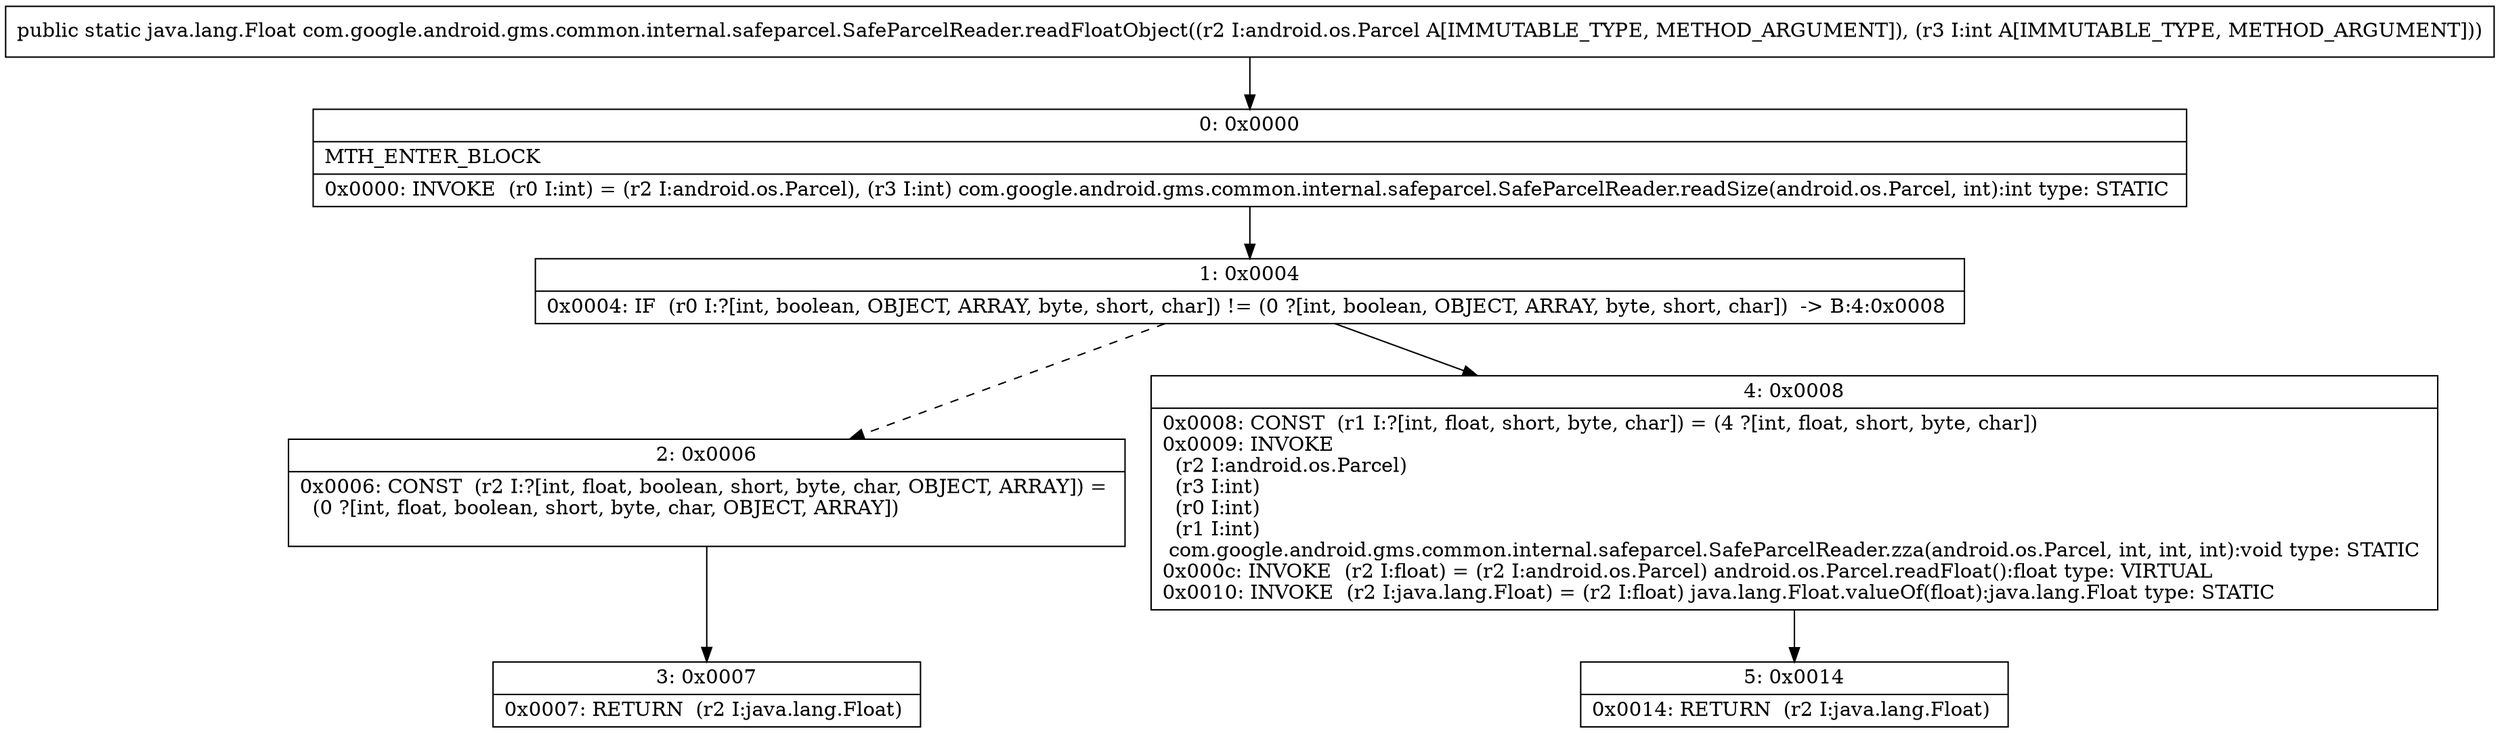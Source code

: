 digraph "CFG forcom.google.android.gms.common.internal.safeparcel.SafeParcelReader.readFloatObject(Landroid\/os\/Parcel;I)Ljava\/lang\/Float;" {
Node_0 [shape=record,label="{0\:\ 0x0000|MTH_ENTER_BLOCK\l|0x0000: INVOKE  (r0 I:int) = (r2 I:android.os.Parcel), (r3 I:int) com.google.android.gms.common.internal.safeparcel.SafeParcelReader.readSize(android.os.Parcel, int):int type: STATIC \l}"];
Node_1 [shape=record,label="{1\:\ 0x0004|0x0004: IF  (r0 I:?[int, boolean, OBJECT, ARRAY, byte, short, char]) != (0 ?[int, boolean, OBJECT, ARRAY, byte, short, char])  \-\> B:4:0x0008 \l}"];
Node_2 [shape=record,label="{2\:\ 0x0006|0x0006: CONST  (r2 I:?[int, float, boolean, short, byte, char, OBJECT, ARRAY]) = \l  (0 ?[int, float, boolean, short, byte, char, OBJECT, ARRAY])\l \l}"];
Node_3 [shape=record,label="{3\:\ 0x0007|0x0007: RETURN  (r2 I:java.lang.Float) \l}"];
Node_4 [shape=record,label="{4\:\ 0x0008|0x0008: CONST  (r1 I:?[int, float, short, byte, char]) = (4 ?[int, float, short, byte, char]) \l0x0009: INVOKE  \l  (r2 I:android.os.Parcel)\l  (r3 I:int)\l  (r0 I:int)\l  (r1 I:int)\l com.google.android.gms.common.internal.safeparcel.SafeParcelReader.zza(android.os.Parcel, int, int, int):void type: STATIC \l0x000c: INVOKE  (r2 I:float) = (r2 I:android.os.Parcel) android.os.Parcel.readFloat():float type: VIRTUAL \l0x0010: INVOKE  (r2 I:java.lang.Float) = (r2 I:float) java.lang.Float.valueOf(float):java.lang.Float type: STATIC \l}"];
Node_5 [shape=record,label="{5\:\ 0x0014|0x0014: RETURN  (r2 I:java.lang.Float) \l}"];
MethodNode[shape=record,label="{public static java.lang.Float com.google.android.gms.common.internal.safeparcel.SafeParcelReader.readFloatObject((r2 I:android.os.Parcel A[IMMUTABLE_TYPE, METHOD_ARGUMENT]), (r3 I:int A[IMMUTABLE_TYPE, METHOD_ARGUMENT])) }"];
MethodNode -> Node_0;
Node_0 -> Node_1;
Node_1 -> Node_2[style=dashed];
Node_1 -> Node_4;
Node_2 -> Node_3;
Node_4 -> Node_5;
}


